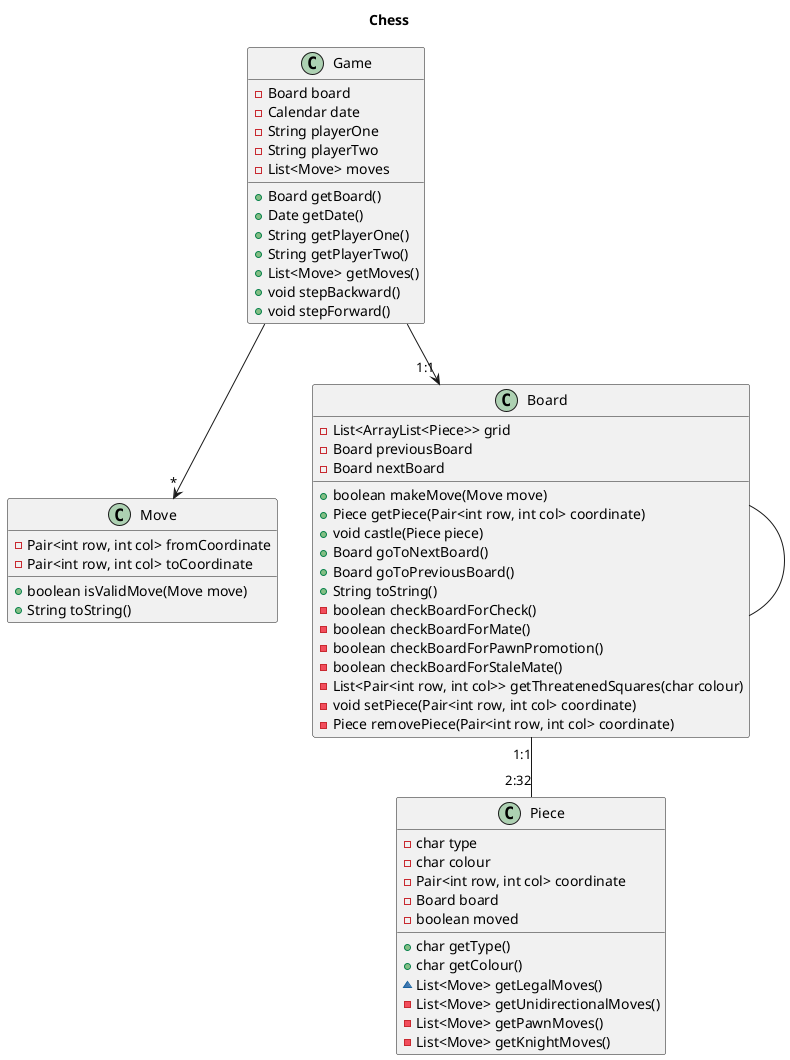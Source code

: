 @startuml Chess
title Chess

class Piece {
    -char type
    -char colour
    -Pair<int row, int col> coordinate
    -Board board
    -boolean moved
    +char getType()
    +char getColour()
    ~List<Move> getLegalMoves()
    -List<Move> getUnidirectionalMoves()
    -List<Move> getPawnMoves()
    -List<Move> getKnightMoves()

}

class Move {
    -Pair<int row, int col> fromCoordinate
    -Pair<int row, int col> toCoordinate
    +boolean isValidMove(Move move)
    +String toString()

}

class Board {
    -List<ArrayList<Piece>> grid
    -Board previousBoard
    -Board nextBoard
    +boolean makeMove(Move move)
    +Piece getPiece(Pair<int row, int col> coordinate)
    +void castle(Piece piece)
    +Board goToNextBoard()
    +Board goToPreviousBoard()
    +String toString()
    -boolean checkBoardForCheck()
    -boolean checkBoardForMate()
    -boolean checkBoardForPawnPromotion()
    -boolean checkBoardForStaleMate()
    -List<Pair<int row, int col>> getThreatenedSquares(char colour)
    -void setPiece(Pair<int row, int col> coordinate)
    -Piece removePiece(Pair<int row, int col> coordinate)
    

}

class Game {
    -Board board
    -Calendar date
    -String playerOne
    -String playerTwo
    -List<Move> moves
    +Board getBoard()
    +Date getDate()
    +String getPlayerOne()
    +String getPlayerTwo()
    +List<Move> getMoves()
    +void stepBackward()
    +void stepForward()

}
Game --> "*" Move
Game --> "1:1" Board
Board "1:1"  -- "2:32" Piece
Board -- Board



@enduml
